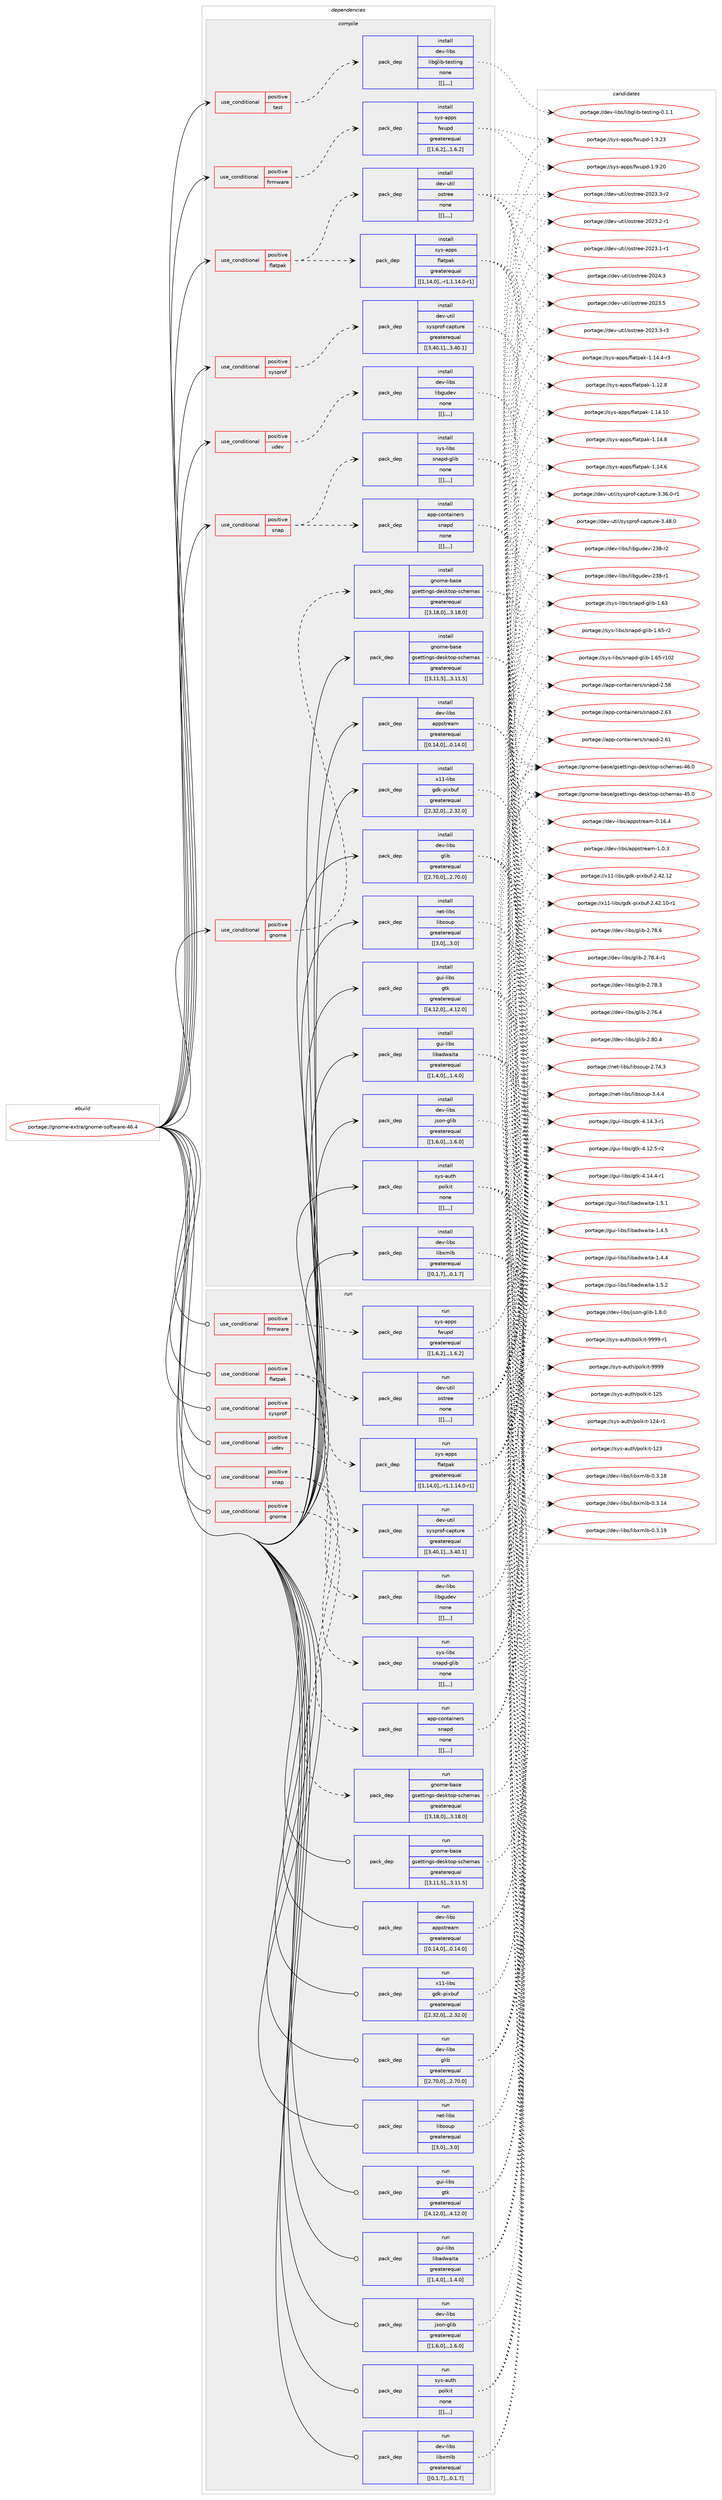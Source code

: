 digraph prolog {

# *************
# Graph options
# *************

newrank=true;
concentrate=true;
compound=true;
graph [rankdir=LR,fontname=Helvetica,fontsize=10,ranksep=1.5];#, ranksep=2.5, nodesep=0.2];
edge  [arrowhead=vee];
node  [fontname=Helvetica,fontsize=10];

# **********
# The ebuild
# **********

subgraph cluster_leftcol {
color=gray;
label=<<i>ebuild</i>>;
id [label="portage://gnome-extra/gnome-software-46.4", color=red, width=4, href="../gnome-extra/gnome-software-46.4.svg"];
}

# ****************
# The dependencies
# ****************

subgraph cluster_midcol {
color=gray;
label=<<i>dependencies</i>>;
subgraph cluster_compile {
fillcolor="#eeeeee";
style=filled;
label=<<i>compile</i>>;
subgraph cond67780 {
dependency244819 [label=<<TABLE BORDER="0" CELLBORDER="1" CELLSPACING="0" CELLPADDING="4"><TR><TD ROWSPAN="3" CELLPADDING="10">use_conditional</TD></TR><TR><TD>positive</TD></TR><TR><TD>firmware</TD></TR></TABLE>>, shape=none, color=red];
subgraph pack175520 {
dependency244820 [label=<<TABLE BORDER="0" CELLBORDER="1" CELLSPACING="0" CELLPADDING="4" WIDTH="220"><TR><TD ROWSPAN="6" CELLPADDING="30">pack_dep</TD></TR><TR><TD WIDTH="110">install</TD></TR><TR><TD>sys-apps</TD></TR><TR><TD>fwupd</TD></TR><TR><TD>greaterequal</TD></TR><TR><TD>[[1,6,2],,,1.6.2]</TD></TR></TABLE>>, shape=none, color=blue];
}
dependency244819:e -> dependency244820:w [weight=20,style="dashed",arrowhead="vee"];
}
id:e -> dependency244819:w [weight=20,style="solid",arrowhead="vee"];
subgraph cond67781 {
dependency244821 [label=<<TABLE BORDER="0" CELLBORDER="1" CELLSPACING="0" CELLPADDING="4"><TR><TD ROWSPAN="3" CELLPADDING="10">use_conditional</TD></TR><TR><TD>positive</TD></TR><TR><TD>flatpak</TD></TR></TABLE>>, shape=none, color=red];
subgraph pack175521 {
dependency244822 [label=<<TABLE BORDER="0" CELLBORDER="1" CELLSPACING="0" CELLPADDING="4" WIDTH="220"><TR><TD ROWSPAN="6" CELLPADDING="30">pack_dep</TD></TR><TR><TD WIDTH="110">install</TD></TR><TR><TD>sys-apps</TD></TR><TR><TD>flatpak</TD></TR><TR><TD>greaterequal</TD></TR><TR><TD>[[1,14,0],,-r1,1.14.0-r1]</TD></TR></TABLE>>, shape=none, color=blue];
}
dependency244821:e -> dependency244822:w [weight=20,style="dashed",arrowhead="vee"];
subgraph pack175522 {
dependency244823 [label=<<TABLE BORDER="0" CELLBORDER="1" CELLSPACING="0" CELLPADDING="4" WIDTH="220"><TR><TD ROWSPAN="6" CELLPADDING="30">pack_dep</TD></TR><TR><TD WIDTH="110">install</TD></TR><TR><TD>dev-util</TD></TR><TR><TD>ostree</TD></TR><TR><TD>none</TD></TR><TR><TD>[[],,,,]</TD></TR></TABLE>>, shape=none, color=blue];
}
dependency244821:e -> dependency244823:w [weight=20,style="dashed",arrowhead="vee"];
}
id:e -> dependency244821:w [weight=20,style="solid",arrowhead="vee"];
subgraph cond67782 {
dependency244824 [label=<<TABLE BORDER="0" CELLBORDER="1" CELLSPACING="0" CELLPADDING="4"><TR><TD ROWSPAN="3" CELLPADDING="10">use_conditional</TD></TR><TR><TD>positive</TD></TR><TR><TD>gnome</TD></TR></TABLE>>, shape=none, color=red];
subgraph pack175523 {
dependency244825 [label=<<TABLE BORDER="0" CELLBORDER="1" CELLSPACING="0" CELLPADDING="4" WIDTH="220"><TR><TD ROWSPAN="6" CELLPADDING="30">pack_dep</TD></TR><TR><TD WIDTH="110">install</TD></TR><TR><TD>gnome-base</TD></TR><TR><TD>gsettings-desktop-schemas</TD></TR><TR><TD>greaterequal</TD></TR><TR><TD>[[3,18,0],,,3.18.0]</TD></TR></TABLE>>, shape=none, color=blue];
}
dependency244824:e -> dependency244825:w [weight=20,style="dashed",arrowhead="vee"];
}
id:e -> dependency244824:w [weight=20,style="solid",arrowhead="vee"];
subgraph cond67783 {
dependency244826 [label=<<TABLE BORDER="0" CELLBORDER="1" CELLSPACING="0" CELLPADDING="4"><TR><TD ROWSPAN="3" CELLPADDING="10">use_conditional</TD></TR><TR><TD>positive</TD></TR><TR><TD>snap</TD></TR></TABLE>>, shape=none, color=red];
subgraph pack175524 {
dependency244827 [label=<<TABLE BORDER="0" CELLBORDER="1" CELLSPACING="0" CELLPADDING="4" WIDTH="220"><TR><TD ROWSPAN="6" CELLPADDING="30">pack_dep</TD></TR><TR><TD WIDTH="110">install</TD></TR><TR><TD>app-containers</TD></TR><TR><TD>snapd</TD></TR><TR><TD>none</TD></TR><TR><TD>[[],,,,]</TD></TR></TABLE>>, shape=none, color=blue];
}
dependency244826:e -> dependency244827:w [weight=20,style="dashed",arrowhead="vee"];
subgraph pack175525 {
dependency244828 [label=<<TABLE BORDER="0" CELLBORDER="1" CELLSPACING="0" CELLPADDING="4" WIDTH="220"><TR><TD ROWSPAN="6" CELLPADDING="30">pack_dep</TD></TR><TR><TD WIDTH="110">install</TD></TR><TR><TD>sys-libs</TD></TR><TR><TD>snapd-glib</TD></TR><TR><TD>none</TD></TR><TR><TD>[[],,,,]</TD></TR></TABLE>>, shape=none, color=blue];
}
dependency244826:e -> dependency244828:w [weight=20,style="dashed",arrowhead="vee"];
}
id:e -> dependency244826:w [weight=20,style="solid",arrowhead="vee"];
subgraph cond67784 {
dependency244829 [label=<<TABLE BORDER="0" CELLBORDER="1" CELLSPACING="0" CELLPADDING="4"><TR><TD ROWSPAN="3" CELLPADDING="10">use_conditional</TD></TR><TR><TD>positive</TD></TR><TR><TD>sysprof</TD></TR></TABLE>>, shape=none, color=red];
subgraph pack175526 {
dependency244830 [label=<<TABLE BORDER="0" CELLBORDER="1" CELLSPACING="0" CELLPADDING="4" WIDTH="220"><TR><TD ROWSPAN="6" CELLPADDING="30">pack_dep</TD></TR><TR><TD WIDTH="110">install</TD></TR><TR><TD>dev-util</TD></TR><TR><TD>sysprof-capture</TD></TR><TR><TD>greaterequal</TD></TR><TR><TD>[[3,40,1],,,3.40.1]</TD></TR></TABLE>>, shape=none, color=blue];
}
dependency244829:e -> dependency244830:w [weight=20,style="dashed",arrowhead="vee"];
}
id:e -> dependency244829:w [weight=20,style="solid",arrowhead="vee"];
subgraph cond67785 {
dependency244831 [label=<<TABLE BORDER="0" CELLBORDER="1" CELLSPACING="0" CELLPADDING="4"><TR><TD ROWSPAN="3" CELLPADDING="10">use_conditional</TD></TR><TR><TD>positive</TD></TR><TR><TD>test</TD></TR></TABLE>>, shape=none, color=red];
subgraph pack175527 {
dependency244832 [label=<<TABLE BORDER="0" CELLBORDER="1" CELLSPACING="0" CELLPADDING="4" WIDTH="220"><TR><TD ROWSPAN="6" CELLPADDING="30">pack_dep</TD></TR><TR><TD WIDTH="110">install</TD></TR><TR><TD>dev-libs</TD></TR><TR><TD>libglib-testing</TD></TR><TR><TD>none</TD></TR><TR><TD>[[],,,,]</TD></TR></TABLE>>, shape=none, color=blue];
}
dependency244831:e -> dependency244832:w [weight=20,style="dashed",arrowhead="vee"];
}
id:e -> dependency244831:w [weight=20,style="solid",arrowhead="vee"];
subgraph cond67786 {
dependency244833 [label=<<TABLE BORDER="0" CELLBORDER="1" CELLSPACING="0" CELLPADDING="4"><TR><TD ROWSPAN="3" CELLPADDING="10">use_conditional</TD></TR><TR><TD>positive</TD></TR><TR><TD>udev</TD></TR></TABLE>>, shape=none, color=red];
subgraph pack175528 {
dependency244834 [label=<<TABLE BORDER="0" CELLBORDER="1" CELLSPACING="0" CELLPADDING="4" WIDTH="220"><TR><TD ROWSPAN="6" CELLPADDING="30">pack_dep</TD></TR><TR><TD WIDTH="110">install</TD></TR><TR><TD>dev-libs</TD></TR><TR><TD>libgudev</TD></TR><TR><TD>none</TD></TR><TR><TD>[[],,,,]</TD></TR></TABLE>>, shape=none, color=blue];
}
dependency244833:e -> dependency244834:w [weight=20,style="dashed",arrowhead="vee"];
}
id:e -> dependency244833:w [weight=20,style="solid",arrowhead="vee"];
subgraph pack175529 {
dependency244835 [label=<<TABLE BORDER="0" CELLBORDER="1" CELLSPACING="0" CELLPADDING="4" WIDTH="220"><TR><TD ROWSPAN="6" CELLPADDING="30">pack_dep</TD></TR><TR><TD WIDTH="110">install</TD></TR><TR><TD>dev-libs</TD></TR><TR><TD>appstream</TD></TR><TR><TD>greaterequal</TD></TR><TR><TD>[[0,14,0],,,0.14.0]</TD></TR></TABLE>>, shape=none, color=blue];
}
id:e -> dependency244835:w [weight=20,style="solid",arrowhead="vee"];
subgraph pack175530 {
dependency244836 [label=<<TABLE BORDER="0" CELLBORDER="1" CELLSPACING="0" CELLPADDING="4" WIDTH="220"><TR><TD ROWSPAN="6" CELLPADDING="30">pack_dep</TD></TR><TR><TD WIDTH="110">install</TD></TR><TR><TD>dev-libs</TD></TR><TR><TD>glib</TD></TR><TR><TD>greaterequal</TD></TR><TR><TD>[[2,70,0],,,2.70.0]</TD></TR></TABLE>>, shape=none, color=blue];
}
id:e -> dependency244836:w [weight=20,style="solid",arrowhead="vee"];
subgraph pack175531 {
dependency244837 [label=<<TABLE BORDER="0" CELLBORDER="1" CELLSPACING="0" CELLPADDING="4" WIDTH="220"><TR><TD ROWSPAN="6" CELLPADDING="30">pack_dep</TD></TR><TR><TD WIDTH="110">install</TD></TR><TR><TD>dev-libs</TD></TR><TR><TD>json-glib</TD></TR><TR><TD>greaterequal</TD></TR><TR><TD>[[1,6,0],,,1.6.0]</TD></TR></TABLE>>, shape=none, color=blue];
}
id:e -> dependency244837:w [weight=20,style="solid",arrowhead="vee"];
subgraph pack175532 {
dependency244838 [label=<<TABLE BORDER="0" CELLBORDER="1" CELLSPACING="0" CELLPADDING="4" WIDTH="220"><TR><TD ROWSPAN="6" CELLPADDING="30">pack_dep</TD></TR><TR><TD WIDTH="110">install</TD></TR><TR><TD>dev-libs</TD></TR><TR><TD>libxmlb</TD></TR><TR><TD>greaterequal</TD></TR><TR><TD>[[0,1,7],,,0.1.7]</TD></TR></TABLE>>, shape=none, color=blue];
}
id:e -> dependency244838:w [weight=20,style="solid",arrowhead="vee"];
subgraph pack175533 {
dependency244839 [label=<<TABLE BORDER="0" CELLBORDER="1" CELLSPACING="0" CELLPADDING="4" WIDTH="220"><TR><TD ROWSPAN="6" CELLPADDING="30">pack_dep</TD></TR><TR><TD WIDTH="110">install</TD></TR><TR><TD>gnome-base</TD></TR><TR><TD>gsettings-desktop-schemas</TD></TR><TR><TD>greaterequal</TD></TR><TR><TD>[[3,11,5],,,3.11.5]</TD></TR></TABLE>>, shape=none, color=blue];
}
id:e -> dependency244839:w [weight=20,style="solid",arrowhead="vee"];
subgraph pack175534 {
dependency244840 [label=<<TABLE BORDER="0" CELLBORDER="1" CELLSPACING="0" CELLPADDING="4" WIDTH="220"><TR><TD ROWSPAN="6" CELLPADDING="30">pack_dep</TD></TR><TR><TD WIDTH="110">install</TD></TR><TR><TD>gui-libs</TD></TR><TR><TD>gtk</TD></TR><TR><TD>greaterequal</TD></TR><TR><TD>[[4,12,0],,,4.12.0]</TD></TR></TABLE>>, shape=none, color=blue];
}
id:e -> dependency244840:w [weight=20,style="solid",arrowhead="vee"];
subgraph pack175535 {
dependency244841 [label=<<TABLE BORDER="0" CELLBORDER="1" CELLSPACING="0" CELLPADDING="4" WIDTH="220"><TR><TD ROWSPAN="6" CELLPADDING="30">pack_dep</TD></TR><TR><TD WIDTH="110">install</TD></TR><TR><TD>gui-libs</TD></TR><TR><TD>libadwaita</TD></TR><TR><TD>greaterequal</TD></TR><TR><TD>[[1,4,0],,,1.4.0]</TD></TR></TABLE>>, shape=none, color=blue];
}
id:e -> dependency244841:w [weight=20,style="solid",arrowhead="vee"];
subgraph pack175536 {
dependency244842 [label=<<TABLE BORDER="0" CELLBORDER="1" CELLSPACING="0" CELLPADDING="4" WIDTH="220"><TR><TD ROWSPAN="6" CELLPADDING="30">pack_dep</TD></TR><TR><TD WIDTH="110">install</TD></TR><TR><TD>net-libs</TD></TR><TR><TD>libsoup</TD></TR><TR><TD>greaterequal</TD></TR><TR><TD>[[3,0],,,3.0]</TD></TR></TABLE>>, shape=none, color=blue];
}
id:e -> dependency244842:w [weight=20,style="solid",arrowhead="vee"];
subgraph pack175537 {
dependency244843 [label=<<TABLE BORDER="0" CELLBORDER="1" CELLSPACING="0" CELLPADDING="4" WIDTH="220"><TR><TD ROWSPAN="6" CELLPADDING="30">pack_dep</TD></TR><TR><TD WIDTH="110">install</TD></TR><TR><TD>sys-auth</TD></TR><TR><TD>polkit</TD></TR><TR><TD>none</TD></TR><TR><TD>[[],,,,]</TD></TR></TABLE>>, shape=none, color=blue];
}
id:e -> dependency244843:w [weight=20,style="solid",arrowhead="vee"];
subgraph pack175538 {
dependency244844 [label=<<TABLE BORDER="0" CELLBORDER="1" CELLSPACING="0" CELLPADDING="4" WIDTH="220"><TR><TD ROWSPAN="6" CELLPADDING="30">pack_dep</TD></TR><TR><TD WIDTH="110">install</TD></TR><TR><TD>x11-libs</TD></TR><TR><TD>gdk-pixbuf</TD></TR><TR><TD>greaterequal</TD></TR><TR><TD>[[2,32,0],,,2.32.0]</TD></TR></TABLE>>, shape=none, color=blue];
}
id:e -> dependency244844:w [weight=20,style="solid",arrowhead="vee"];
}
subgraph cluster_compileandrun {
fillcolor="#eeeeee";
style=filled;
label=<<i>compile and run</i>>;
}
subgraph cluster_run {
fillcolor="#eeeeee";
style=filled;
label=<<i>run</i>>;
subgraph cond67787 {
dependency244845 [label=<<TABLE BORDER="0" CELLBORDER="1" CELLSPACING="0" CELLPADDING="4"><TR><TD ROWSPAN="3" CELLPADDING="10">use_conditional</TD></TR><TR><TD>positive</TD></TR><TR><TD>firmware</TD></TR></TABLE>>, shape=none, color=red];
subgraph pack175539 {
dependency244846 [label=<<TABLE BORDER="0" CELLBORDER="1" CELLSPACING="0" CELLPADDING="4" WIDTH="220"><TR><TD ROWSPAN="6" CELLPADDING="30">pack_dep</TD></TR><TR><TD WIDTH="110">run</TD></TR><TR><TD>sys-apps</TD></TR><TR><TD>fwupd</TD></TR><TR><TD>greaterequal</TD></TR><TR><TD>[[1,6,2],,,1.6.2]</TD></TR></TABLE>>, shape=none, color=blue];
}
dependency244845:e -> dependency244846:w [weight=20,style="dashed",arrowhead="vee"];
}
id:e -> dependency244845:w [weight=20,style="solid",arrowhead="odot"];
subgraph cond67788 {
dependency244847 [label=<<TABLE BORDER="0" CELLBORDER="1" CELLSPACING="0" CELLPADDING="4"><TR><TD ROWSPAN="3" CELLPADDING="10">use_conditional</TD></TR><TR><TD>positive</TD></TR><TR><TD>flatpak</TD></TR></TABLE>>, shape=none, color=red];
subgraph pack175540 {
dependency244848 [label=<<TABLE BORDER="0" CELLBORDER="1" CELLSPACING="0" CELLPADDING="4" WIDTH="220"><TR><TD ROWSPAN="6" CELLPADDING="30">pack_dep</TD></TR><TR><TD WIDTH="110">run</TD></TR><TR><TD>sys-apps</TD></TR><TR><TD>flatpak</TD></TR><TR><TD>greaterequal</TD></TR><TR><TD>[[1,14,0],,-r1,1.14.0-r1]</TD></TR></TABLE>>, shape=none, color=blue];
}
dependency244847:e -> dependency244848:w [weight=20,style="dashed",arrowhead="vee"];
subgraph pack175541 {
dependency244849 [label=<<TABLE BORDER="0" CELLBORDER="1" CELLSPACING="0" CELLPADDING="4" WIDTH="220"><TR><TD ROWSPAN="6" CELLPADDING="30">pack_dep</TD></TR><TR><TD WIDTH="110">run</TD></TR><TR><TD>dev-util</TD></TR><TR><TD>ostree</TD></TR><TR><TD>none</TD></TR><TR><TD>[[],,,,]</TD></TR></TABLE>>, shape=none, color=blue];
}
dependency244847:e -> dependency244849:w [weight=20,style="dashed",arrowhead="vee"];
}
id:e -> dependency244847:w [weight=20,style="solid",arrowhead="odot"];
subgraph cond67789 {
dependency244850 [label=<<TABLE BORDER="0" CELLBORDER="1" CELLSPACING="0" CELLPADDING="4"><TR><TD ROWSPAN="3" CELLPADDING="10">use_conditional</TD></TR><TR><TD>positive</TD></TR><TR><TD>gnome</TD></TR></TABLE>>, shape=none, color=red];
subgraph pack175542 {
dependency244851 [label=<<TABLE BORDER="0" CELLBORDER="1" CELLSPACING="0" CELLPADDING="4" WIDTH="220"><TR><TD ROWSPAN="6" CELLPADDING="30">pack_dep</TD></TR><TR><TD WIDTH="110">run</TD></TR><TR><TD>gnome-base</TD></TR><TR><TD>gsettings-desktop-schemas</TD></TR><TR><TD>greaterequal</TD></TR><TR><TD>[[3,18,0],,,3.18.0]</TD></TR></TABLE>>, shape=none, color=blue];
}
dependency244850:e -> dependency244851:w [weight=20,style="dashed",arrowhead="vee"];
}
id:e -> dependency244850:w [weight=20,style="solid",arrowhead="odot"];
subgraph cond67790 {
dependency244852 [label=<<TABLE BORDER="0" CELLBORDER="1" CELLSPACING="0" CELLPADDING="4"><TR><TD ROWSPAN="3" CELLPADDING="10">use_conditional</TD></TR><TR><TD>positive</TD></TR><TR><TD>snap</TD></TR></TABLE>>, shape=none, color=red];
subgraph pack175543 {
dependency244853 [label=<<TABLE BORDER="0" CELLBORDER="1" CELLSPACING="0" CELLPADDING="4" WIDTH="220"><TR><TD ROWSPAN="6" CELLPADDING="30">pack_dep</TD></TR><TR><TD WIDTH="110">run</TD></TR><TR><TD>app-containers</TD></TR><TR><TD>snapd</TD></TR><TR><TD>none</TD></TR><TR><TD>[[],,,,]</TD></TR></TABLE>>, shape=none, color=blue];
}
dependency244852:e -> dependency244853:w [weight=20,style="dashed",arrowhead="vee"];
subgraph pack175544 {
dependency244854 [label=<<TABLE BORDER="0" CELLBORDER="1" CELLSPACING="0" CELLPADDING="4" WIDTH="220"><TR><TD ROWSPAN="6" CELLPADDING="30">pack_dep</TD></TR><TR><TD WIDTH="110">run</TD></TR><TR><TD>sys-libs</TD></TR><TR><TD>snapd-glib</TD></TR><TR><TD>none</TD></TR><TR><TD>[[],,,,]</TD></TR></TABLE>>, shape=none, color=blue];
}
dependency244852:e -> dependency244854:w [weight=20,style="dashed",arrowhead="vee"];
}
id:e -> dependency244852:w [weight=20,style="solid",arrowhead="odot"];
subgraph cond67791 {
dependency244855 [label=<<TABLE BORDER="0" CELLBORDER="1" CELLSPACING="0" CELLPADDING="4"><TR><TD ROWSPAN="3" CELLPADDING="10">use_conditional</TD></TR><TR><TD>positive</TD></TR><TR><TD>sysprof</TD></TR></TABLE>>, shape=none, color=red];
subgraph pack175545 {
dependency244856 [label=<<TABLE BORDER="0" CELLBORDER="1" CELLSPACING="0" CELLPADDING="4" WIDTH="220"><TR><TD ROWSPAN="6" CELLPADDING="30">pack_dep</TD></TR><TR><TD WIDTH="110">run</TD></TR><TR><TD>dev-util</TD></TR><TR><TD>sysprof-capture</TD></TR><TR><TD>greaterequal</TD></TR><TR><TD>[[3,40,1],,,3.40.1]</TD></TR></TABLE>>, shape=none, color=blue];
}
dependency244855:e -> dependency244856:w [weight=20,style="dashed",arrowhead="vee"];
}
id:e -> dependency244855:w [weight=20,style="solid",arrowhead="odot"];
subgraph cond67792 {
dependency244857 [label=<<TABLE BORDER="0" CELLBORDER="1" CELLSPACING="0" CELLPADDING="4"><TR><TD ROWSPAN="3" CELLPADDING="10">use_conditional</TD></TR><TR><TD>positive</TD></TR><TR><TD>udev</TD></TR></TABLE>>, shape=none, color=red];
subgraph pack175546 {
dependency244858 [label=<<TABLE BORDER="0" CELLBORDER="1" CELLSPACING="0" CELLPADDING="4" WIDTH="220"><TR><TD ROWSPAN="6" CELLPADDING="30">pack_dep</TD></TR><TR><TD WIDTH="110">run</TD></TR><TR><TD>dev-libs</TD></TR><TR><TD>libgudev</TD></TR><TR><TD>none</TD></TR><TR><TD>[[],,,,]</TD></TR></TABLE>>, shape=none, color=blue];
}
dependency244857:e -> dependency244858:w [weight=20,style="dashed",arrowhead="vee"];
}
id:e -> dependency244857:w [weight=20,style="solid",arrowhead="odot"];
subgraph pack175547 {
dependency244859 [label=<<TABLE BORDER="0" CELLBORDER="1" CELLSPACING="0" CELLPADDING="4" WIDTH="220"><TR><TD ROWSPAN="6" CELLPADDING="30">pack_dep</TD></TR><TR><TD WIDTH="110">run</TD></TR><TR><TD>dev-libs</TD></TR><TR><TD>appstream</TD></TR><TR><TD>greaterequal</TD></TR><TR><TD>[[0,14,0],,,0.14.0]</TD></TR></TABLE>>, shape=none, color=blue];
}
id:e -> dependency244859:w [weight=20,style="solid",arrowhead="odot"];
subgraph pack175548 {
dependency244860 [label=<<TABLE BORDER="0" CELLBORDER="1" CELLSPACING="0" CELLPADDING="4" WIDTH="220"><TR><TD ROWSPAN="6" CELLPADDING="30">pack_dep</TD></TR><TR><TD WIDTH="110">run</TD></TR><TR><TD>dev-libs</TD></TR><TR><TD>glib</TD></TR><TR><TD>greaterequal</TD></TR><TR><TD>[[2,70,0],,,2.70.0]</TD></TR></TABLE>>, shape=none, color=blue];
}
id:e -> dependency244860:w [weight=20,style="solid",arrowhead="odot"];
subgraph pack175549 {
dependency244861 [label=<<TABLE BORDER="0" CELLBORDER="1" CELLSPACING="0" CELLPADDING="4" WIDTH="220"><TR><TD ROWSPAN="6" CELLPADDING="30">pack_dep</TD></TR><TR><TD WIDTH="110">run</TD></TR><TR><TD>dev-libs</TD></TR><TR><TD>json-glib</TD></TR><TR><TD>greaterequal</TD></TR><TR><TD>[[1,6,0],,,1.6.0]</TD></TR></TABLE>>, shape=none, color=blue];
}
id:e -> dependency244861:w [weight=20,style="solid",arrowhead="odot"];
subgraph pack175550 {
dependency244862 [label=<<TABLE BORDER="0" CELLBORDER="1" CELLSPACING="0" CELLPADDING="4" WIDTH="220"><TR><TD ROWSPAN="6" CELLPADDING="30">pack_dep</TD></TR><TR><TD WIDTH="110">run</TD></TR><TR><TD>dev-libs</TD></TR><TR><TD>libxmlb</TD></TR><TR><TD>greaterequal</TD></TR><TR><TD>[[0,1,7],,,0.1.7]</TD></TR></TABLE>>, shape=none, color=blue];
}
id:e -> dependency244862:w [weight=20,style="solid",arrowhead="odot"];
subgraph pack175551 {
dependency244863 [label=<<TABLE BORDER="0" CELLBORDER="1" CELLSPACING="0" CELLPADDING="4" WIDTH="220"><TR><TD ROWSPAN="6" CELLPADDING="30">pack_dep</TD></TR><TR><TD WIDTH="110">run</TD></TR><TR><TD>gnome-base</TD></TR><TR><TD>gsettings-desktop-schemas</TD></TR><TR><TD>greaterequal</TD></TR><TR><TD>[[3,11,5],,,3.11.5]</TD></TR></TABLE>>, shape=none, color=blue];
}
id:e -> dependency244863:w [weight=20,style="solid",arrowhead="odot"];
subgraph pack175552 {
dependency244864 [label=<<TABLE BORDER="0" CELLBORDER="1" CELLSPACING="0" CELLPADDING="4" WIDTH="220"><TR><TD ROWSPAN="6" CELLPADDING="30">pack_dep</TD></TR><TR><TD WIDTH="110">run</TD></TR><TR><TD>gui-libs</TD></TR><TR><TD>gtk</TD></TR><TR><TD>greaterequal</TD></TR><TR><TD>[[4,12,0],,,4.12.0]</TD></TR></TABLE>>, shape=none, color=blue];
}
id:e -> dependency244864:w [weight=20,style="solid",arrowhead="odot"];
subgraph pack175553 {
dependency244865 [label=<<TABLE BORDER="0" CELLBORDER="1" CELLSPACING="0" CELLPADDING="4" WIDTH="220"><TR><TD ROWSPAN="6" CELLPADDING="30">pack_dep</TD></TR><TR><TD WIDTH="110">run</TD></TR><TR><TD>gui-libs</TD></TR><TR><TD>libadwaita</TD></TR><TR><TD>greaterequal</TD></TR><TR><TD>[[1,4,0],,,1.4.0]</TD></TR></TABLE>>, shape=none, color=blue];
}
id:e -> dependency244865:w [weight=20,style="solid",arrowhead="odot"];
subgraph pack175554 {
dependency244866 [label=<<TABLE BORDER="0" CELLBORDER="1" CELLSPACING="0" CELLPADDING="4" WIDTH="220"><TR><TD ROWSPAN="6" CELLPADDING="30">pack_dep</TD></TR><TR><TD WIDTH="110">run</TD></TR><TR><TD>net-libs</TD></TR><TR><TD>libsoup</TD></TR><TR><TD>greaterequal</TD></TR><TR><TD>[[3,0],,,3.0]</TD></TR></TABLE>>, shape=none, color=blue];
}
id:e -> dependency244866:w [weight=20,style="solid",arrowhead="odot"];
subgraph pack175555 {
dependency244867 [label=<<TABLE BORDER="0" CELLBORDER="1" CELLSPACING="0" CELLPADDING="4" WIDTH="220"><TR><TD ROWSPAN="6" CELLPADDING="30">pack_dep</TD></TR><TR><TD WIDTH="110">run</TD></TR><TR><TD>sys-auth</TD></TR><TR><TD>polkit</TD></TR><TR><TD>none</TD></TR><TR><TD>[[],,,,]</TD></TR></TABLE>>, shape=none, color=blue];
}
id:e -> dependency244867:w [weight=20,style="solid",arrowhead="odot"];
subgraph pack175556 {
dependency244868 [label=<<TABLE BORDER="0" CELLBORDER="1" CELLSPACING="0" CELLPADDING="4" WIDTH="220"><TR><TD ROWSPAN="6" CELLPADDING="30">pack_dep</TD></TR><TR><TD WIDTH="110">run</TD></TR><TR><TD>x11-libs</TD></TR><TR><TD>gdk-pixbuf</TD></TR><TR><TD>greaterequal</TD></TR><TR><TD>[[2,32,0],,,2.32.0]</TD></TR></TABLE>>, shape=none, color=blue];
}
id:e -> dependency244868:w [weight=20,style="solid",arrowhead="odot"];
}
}

# **************
# The candidates
# **************

subgraph cluster_choices {
rank=same;
color=gray;
label=<<i>candidates</i>>;

subgraph choice175520 {
color=black;
nodesep=1;
choice11512111545971121121154710211911711210045494657465051 [label="portage://sys-apps/fwupd-1.9.23", color=red, width=4,href="../sys-apps/fwupd-1.9.23.svg"];
choice11512111545971121121154710211911711210045494657465048 [label="portage://sys-apps/fwupd-1.9.20", color=red, width=4,href="../sys-apps/fwupd-1.9.20.svg"];
dependency244820:e -> choice11512111545971121121154710211911711210045494657465051:w [style=dotted,weight="100"];
dependency244820:e -> choice11512111545971121121154710211911711210045494657465048:w [style=dotted,weight="100"];
}
subgraph choice175521 {
color=black;
nodesep=1;
choice11512111545971121121154710210897116112971074549464952464948 [label="portage://sys-apps/flatpak-1.14.10", color=red, width=4,href="../sys-apps/flatpak-1.14.10.svg"];
choice115121115459711211211547102108971161129710745494649524656 [label="portage://sys-apps/flatpak-1.14.8", color=red, width=4,href="../sys-apps/flatpak-1.14.8.svg"];
choice115121115459711211211547102108971161129710745494649524654 [label="portage://sys-apps/flatpak-1.14.6", color=red, width=4,href="../sys-apps/flatpak-1.14.6.svg"];
choice1151211154597112112115471021089711611297107454946495246524511451 [label="portage://sys-apps/flatpak-1.14.4-r3", color=red, width=4,href="../sys-apps/flatpak-1.14.4-r3.svg"];
choice115121115459711211211547102108971161129710745494649504656 [label="portage://sys-apps/flatpak-1.12.8", color=red, width=4,href="../sys-apps/flatpak-1.12.8.svg"];
dependency244822:e -> choice11512111545971121121154710210897116112971074549464952464948:w [style=dotted,weight="100"];
dependency244822:e -> choice115121115459711211211547102108971161129710745494649524656:w [style=dotted,weight="100"];
dependency244822:e -> choice115121115459711211211547102108971161129710745494649524654:w [style=dotted,weight="100"];
dependency244822:e -> choice1151211154597112112115471021089711611297107454946495246524511451:w [style=dotted,weight="100"];
dependency244822:e -> choice115121115459711211211547102108971161129710745494649504656:w [style=dotted,weight="100"];
}
subgraph choice175522 {
color=black;
nodesep=1;
choice100101118451171161051084711111511611410110145504850524651 [label="portage://dev-util/ostree-2024.3", color=red, width=4,href="../dev-util/ostree-2024.3.svg"];
choice100101118451171161051084711111511611410110145504850514653 [label="portage://dev-util/ostree-2023.5", color=red, width=4,href="../dev-util/ostree-2023.5.svg"];
choice1001011184511711610510847111115116114101101455048505146514511451 [label="portage://dev-util/ostree-2023.3-r3", color=red, width=4,href="../dev-util/ostree-2023.3-r3.svg"];
choice1001011184511711610510847111115116114101101455048505146514511450 [label="portage://dev-util/ostree-2023.3-r2", color=red, width=4,href="../dev-util/ostree-2023.3-r2.svg"];
choice1001011184511711610510847111115116114101101455048505146504511449 [label="portage://dev-util/ostree-2023.2-r1", color=red, width=4,href="../dev-util/ostree-2023.2-r1.svg"];
choice1001011184511711610510847111115116114101101455048505146494511449 [label="portage://dev-util/ostree-2023.1-r1", color=red, width=4,href="../dev-util/ostree-2023.1-r1.svg"];
dependency244823:e -> choice100101118451171161051084711111511611410110145504850524651:w [style=dotted,weight="100"];
dependency244823:e -> choice100101118451171161051084711111511611410110145504850514653:w [style=dotted,weight="100"];
dependency244823:e -> choice1001011184511711610510847111115116114101101455048505146514511451:w [style=dotted,weight="100"];
dependency244823:e -> choice1001011184511711610510847111115116114101101455048505146514511450:w [style=dotted,weight="100"];
dependency244823:e -> choice1001011184511711610510847111115116114101101455048505146504511449:w [style=dotted,weight="100"];
dependency244823:e -> choice1001011184511711610510847111115116114101101455048505146494511449:w [style=dotted,weight="100"];
}
subgraph choice175523 {
color=black;
nodesep=1;
choice10311011110910145989711510147103115101116116105110103115451001011151071161111124511599104101109971154552544648 [label="portage://gnome-base/gsettings-desktop-schemas-46.0", color=red, width=4,href="../gnome-base/gsettings-desktop-schemas-46.0.svg"];
choice10311011110910145989711510147103115101116116105110103115451001011151071161111124511599104101109971154552534648 [label="portage://gnome-base/gsettings-desktop-schemas-45.0", color=red, width=4,href="../gnome-base/gsettings-desktop-schemas-45.0.svg"];
dependency244825:e -> choice10311011110910145989711510147103115101116116105110103115451001011151071161111124511599104101109971154552544648:w [style=dotted,weight="100"];
dependency244825:e -> choice10311011110910145989711510147103115101116116105110103115451001011151071161111124511599104101109971154552534648:w [style=dotted,weight="100"];
}
subgraph choice175524 {
color=black;
nodesep=1;
choice9711211245991111101169710511010111411547115110971121004550465451 [label="portage://app-containers/snapd-2.63", color=red, width=4,href="../app-containers/snapd-2.63.svg"];
choice9711211245991111101169710511010111411547115110971121004550465449 [label="portage://app-containers/snapd-2.61", color=red, width=4,href="../app-containers/snapd-2.61.svg"];
choice9711211245991111101169710511010111411547115110971121004550465356 [label="portage://app-containers/snapd-2.58", color=red, width=4,href="../app-containers/snapd-2.58.svg"];
dependency244827:e -> choice9711211245991111101169710511010111411547115110971121004550465451:w [style=dotted,weight="100"];
dependency244827:e -> choice9711211245991111101169710511010111411547115110971121004550465449:w [style=dotted,weight="100"];
dependency244827:e -> choice9711211245991111101169710511010111411547115110971121004550465356:w [style=dotted,weight="100"];
}
subgraph choice175525 {
color=black;
nodesep=1;
choice11512111545108105981154711511097112100451031081059845494654534511450 [label="portage://sys-libs/snapd-glib-1.65-r2", color=red, width=4,href="../sys-libs/snapd-glib-1.65-r2.svg"];
choice115121115451081059811547115110971121004510310810598454946545345114494850 [label="portage://sys-libs/snapd-glib-1.65-r102", color=red, width=4,href="../sys-libs/snapd-glib-1.65-r102.svg"];
choice1151211154510810598115471151109711210045103108105984549465451 [label="portage://sys-libs/snapd-glib-1.63", color=red, width=4,href="../sys-libs/snapd-glib-1.63.svg"];
dependency244828:e -> choice11512111545108105981154711511097112100451031081059845494654534511450:w [style=dotted,weight="100"];
dependency244828:e -> choice115121115451081059811547115110971121004510310810598454946545345114494850:w [style=dotted,weight="100"];
dependency244828:e -> choice1151211154510810598115471151109711210045103108105984549465451:w [style=dotted,weight="100"];
}
subgraph choice175526 {
color=black;
nodesep=1;
choice100101118451171161051084711512111511211411110245999711211611711410145514652564648 [label="portage://dev-util/sysprof-capture-3.48.0", color=red, width=4,href="../dev-util/sysprof-capture-3.48.0.svg"];
choice1001011184511711610510847115121115112114111102459997112116117114101455146515446484511449 [label="portage://dev-util/sysprof-capture-3.36.0-r1", color=red, width=4,href="../dev-util/sysprof-capture-3.36.0-r1.svg"];
dependency244830:e -> choice100101118451171161051084711512111511211411110245999711211611711410145514652564648:w [style=dotted,weight="100"];
dependency244830:e -> choice1001011184511711610510847115121115112114111102459997112116117114101455146515446484511449:w [style=dotted,weight="100"];
}
subgraph choice175527 {
color=black;
nodesep=1;
choice100101118451081059811547108105981031081059845116101115116105110103454846494649 [label="portage://dev-libs/libglib-testing-0.1.1", color=red, width=4,href="../dev-libs/libglib-testing-0.1.1.svg"];
dependency244832:e -> choice100101118451081059811547108105981031081059845116101115116105110103454846494649:w [style=dotted,weight="100"];
}
subgraph choice175528 {
color=black;
nodesep=1;
choice10010111845108105981154710810598103117100101118455051564511450 [label="portage://dev-libs/libgudev-238-r2", color=red, width=4,href="../dev-libs/libgudev-238-r2.svg"];
choice10010111845108105981154710810598103117100101118455051564511449 [label="portage://dev-libs/libgudev-238-r1", color=red, width=4,href="../dev-libs/libgudev-238-r1.svg"];
dependency244834:e -> choice10010111845108105981154710810598103117100101118455051564511450:w [style=dotted,weight="100"];
dependency244834:e -> choice10010111845108105981154710810598103117100101118455051564511449:w [style=dotted,weight="100"];
}
subgraph choice175529 {
color=black;
nodesep=1;
choice1001011184510810598115479711211211511611410197109454946484651 [label="portage://dev-libs/appstream-1.0.3", color=red, width=4,href="../dev-libs/appstream-1.0.3.svg"];
choice100101118451081059811547971121121151161141019710945484649544652 [label="portage://dev-libs/appstream-0.16.4", color=red, width=4,href="../dev-libs/appstream-0.16.4.svg"];
dependency244835:e -> choice1001011184510810598115479711211211511611410197109454946484651:w [style=dotted,weight="100"];
dependency244835:e -> choice100101118451081059811547971121121151161141019710945484649544652:w [style=dotted,weight="100"];
}
subgraph choice175530 {
color=black;
nodesep=1;
choice1001011184510810598115471031081059845504656484652 [label="portage://dev-libs/glib-2.80.4", color=red, width=4,href="../dev-libs/glib-2.80.4.svg"];
choice1001011184510810598115471031081059845504655564654 [label="portage://dev-libs/glib-2.78.6", color=red, width=4,href="../dev-libs/glib-2.78.6.svg"];
choice10010111845108105981154710310810598455046555646524511449 [label="portage://dev-libs/glib-2.78.4-r1", color=red, width=4,href="../dev-libs/glib-2.78.4-r1.svg"];
choice1001011184510810598115471031081059845504655564651 [label="portage://dev-libs/glib-2.78.3", color=red, width=4,href="../dev-libs/glib-2.78.3.svg"];
choice1001011184510810598115471031081059845504655544652 [label="portage://dev-libs/glib-2.76.4", color=red, width=4,href="../dev-libs/glib-2.76.4.svg"];
dependency244836:e -> choice1001011184510810598115471031081059845504656484652:w [style=dotted,weight="100"];
dependency244836:e -> choice1001011184510810598115471031081059845504655564654:w [style=dotted,weight="100"];
dependency244836:e -> choice10010111845108105981154710310810598455046555646524511449:w [style=dotted,weight="100"];
dependency244836:e -> choice1001011184510810598115471031081059845504655564651:w [style=dotted,weight="100"];
dependency244836:e -> choice1001011184510810598115471031081059845504655544652:w [style=dotted,weight="100"];
}
subgraph choice175531 {
color=black;
nodesep=1;
choice1001011184510810598115471061151111104510310810598454946564648 [label="portage://dev-libs/json-glib-1.8.0", color=red, width=4,href="../dev-libs/json-glib-1.8.0.svg"];
dependency244837:e -> choice1001011184510810598115471061151111104510310810598454946564648:w [style=dotted,weight="100"];
}
subgraph choice175532 {
color=black;
nodesep=1;
choice100101118451081059811547108105981201091089845484651464957 [label="portage://dev-libs/libxmlb-0.3.19", color=red, width=4,href="../dev-libs/libxmlb-0.3.19.svg"];
choice100101118451081059811547108105981201091089845484651464956 [label="portage://dev-libs/libxmlb-0.3.18", color=red, width=4,href="../dev-libs/libxmlb-0.3.18.svg"];
choice100101118451081059811547108105981201091089845484651464952 [label="portage://dev-libs/libxmlb-0.3.14", color=red, width=4,href="../dev-libs/libxmlb-0.3.14.svg"];
dependency244838:e -> choice100101118451081059811547108105981201091089845484651464957:w [style=dotted,weight="100"];
dependency244838:e -> choice100101118451081059811547108105981201091089845484651464956:w [style=dotted,weight="100"];
dependency244838:e -> choice100101118451081059811547108105981201091089845484651464952:w [style=dotted,weight="100"];
}
subgraph choice175533 {
color=black;
nodesep=1;
choice10311011110910145989711510147103115101116116105110103115451001011151071161111124511599104101109971154552544648 [label="portage://gnome-base/gsettings-desktop-schemas-46.0", color=red, width=4,href="../gnome-base/gsettings-desktop-schemas-46.0.svg"];
choice10311011110910145989711510147103115101116116105110103115451001011151071161111124511599104101109971154552534648 [label="portage://gnome-base/gsettings-desktop-schemas-45.0", color=red, width=4,href="../gnome-base/gsettings-desktop-schemas-45.0.svg"];
dependency244839:e -> choice10311011110910145989711510147103115101116116105110103115451001011151071161111124511599104101109971154552544648:w [style=dotted,weight="100"];
dependency244839:e -> choice10311011110910145989711510147103115101116116105110103115451001011151071161111124511599104101109971154552534648:w [style=dotted,weight="100"];
}
subgraph choice175534 {
color=black;
nodesep=1;
choice103117105451081059811547103116107455246495246524511449 [label="portage://gui-libs/gtk-4.14.4-r1", color=red, width=4,href="../gui-libs/gtk-4.14.4-r1.svg"];
choice103117105451081059811547103116107455246495246514511449 [label="portage://gui-libs/gtk-4.14.3-r1", color=red, width=4,href="../gui-libs/gtk-4.14.3-r1.svg"];
choice103117105451081059811547103116107455246495046534511450 [label="portage://gui-libs/gtk-4.12.5-r2", color=red, width=4,href="../gui-libs/gtk-4.12.5-r2.svg"];
dependency244840:e -> choice103117105451081059811547103116107455246495246524511449:w [style=dotted,weight="100"];
dependency244840:e -> choice103117105451081059811547103116107455246495246514511449:w [style=dotted,weight="100"];
dependency244840:e -> choice103117105451081059811547103116107455246495046534511450:w [style=dotted,weight="100"];
}
subgraph choice175535 {
color=black;
nodesep=1;
choice10311710545108105981154710810598971001199710511697454946534650 [label="portage://gui-libs/libadwaita-1.5.2", color=red, width=4,href="../gui-libs/libadwaita-1.5.2.svg"];
choice10311710545108105981154710810598971001199710511697454946534649 [label="portage://gui-libs/libadwaita-1.5.1", color=red, width=4,href="../gui-libs/libadwaita-1.5.1.svg"];
choice10311710545108105981154710810598971001199710511697454946524653 [label="portage://gui-libs/libadwaita-1.4.5", color=red, width=4,href="../gui-libs/libadwaita-1.4.5.svg"];
choice10311710545108105981154710810598971001199710511697454946524652 [label="portage://gui-libs/libadwaita-1.4.4", color=red, width=4,href="../gui-libs/libadwaita-1.4.4.svg"];
dependency244841:e -> choice10311710545108105981154710810598971001199710511697454946534650:w [style=dotted,weight="100"];
dependency244841:e -> choice10311710545108105981154710810598971001199710511697454946534649:w [style=dotted,weight="100"];
dependency244841:e -> choice10311710545108105981154710810598971001199710511697454946524653:w [style=dotted,weight="100"];
dependency244841:e -> choice10311710545108105981154710810598971001199710511697454946524652:w [style=dotted,weight="100"];
}
subgraph choice175536 {
color=black;
nodesep=1;
choice11010111645108105981154710810598115111117112455146524652 [label="portage://net-libs/libsoup-3.4.4", color=red, width=4,href="../net-libs/libsoup-3.4.4.svg"];
choice1101011164510810598115471081059811511111711245504655524651 [label="portage://net-libs/libsoup-2.74.3", color=red, width=4,href="../net-libs/libsoup-2.74.3.svg"];
dependency244842:e -> choice11010111645108105981154710810598115111117112455146524652:w [style=dotted,weight="100"];
dependency244842:e -> choice1101011164510810598115471081059811511111711245504655524651:w [style=dotted,weight="100"];
}
subgraph choice175537 {
color=black;
nodesep=1;
choice11512111545971171161044711211110810710511645575757574511449 [label="portage://sys-auth/polkit-9999-r1", color=red, width=4,href="../sys-auth/polkit-9999-r1.svg"];
choice1151211154597117116104471121111081071051164557575757 [label="portage://sys-auth/polkit-9999", color=red, width=4,href="../sys-auth/polkit-9999.svg"];
choice11512111545971171161044711211110810710511645495053 [label="portage://sys-auth/polkit-125", color=red, width=4,href="../sys-auth/polkit-125.svg"];
choice115121115459711711610447112111108107105116454950524511449 [label="portage://sys-auth/polkit-124-r1", color=red, width=4,href="../sys-auth/polkit-124-r1.svg"];
choice11512111545971171161044711211110810710511645495051 [label="portage://sys-auth/polkit-123", color=red, width=4,href="../sys-auth/polkit-123.svg"];
dependency244843:e -> choice11512111545971171161044711211110810710511645575757574511449:w [style=dotted,weight="100"];
dependency244843:e -> choice1151211154597117116104471121111081071051164557575757:w [style=dotted,weight="100"];
dependency244843:e -> choice11512111545971171161044711211110810710511645495053:w [style=dotted,weight="100"];
dependency244843:e -> choice115121115459711711610447112111108107105116454950524511449:w [style=dotted,weight="100"];
dependency244843:e -> choice11512111545971171161044711211110810710511645495051:w [style=dotted,weight="100"];
}
subgraph choice175538 {
color=black;
nodesep=1;
choice120494945108105981154710310010745112105120981171024550465250464950 [label="portage://x11-libs/gdk-pixbuf-2.42.12", color=red, width=4,href="../x11-libs/gdk-pixbuf-2.42.12.svg"];
choice1204949451081059811547103100107451121051209811710245504652504649484511449 [label="portage://x11-libs/gdk-pixbuf-2.42.10-r1", color=red, width=4,href="../x11-libs/gdk-pixbuf-2.42.10-r1.svg"];
dependency244844:e -> choice120494945108105981154710310010745112105120981171024550465250464950:w [style=dotted,weight="100"];
dependency244844:e -> choice1204949451081059811547103100107451121051209811710245504652504649484511449:w [style=dotted,weight="100"];
}
subgraph choice175539 {
color=black;
nodesep=1;
choice11512111545971121121154710211911711210045494657465051 [label="portage://sys-apps/fwupd-1.9.23", color=red, width=4,href="../sys-apps/fwupd-1.9.23.svg"];
choice11512111545971121121154710211911711210045494657465048 [label="portage://sys-apps/fwupd-1.9.20", color=red, width=4,href="../sys-apps/fwupd-1.9.20.svg"];
dependency244846:e -> choice11512111545971121121154710211911711210045494657465051:w [style=dotted,weight="100"];
dependency244846:e -> choice11512111545971121121154710211911711210045494657465048:w [style=dotted,weight="100"];
}
subgraph choice175540 {
color=black;
nodesep=1;
choice11512111545971121121154710210897116112971074549464952464948 [label="portage://sys-apps/flatpak-1.14.10", color=red, width=4,href="../sys-apps/flatpak-1.14.10.svg"];
choice115121115459711211211547102108971161129710745494649524656 [label="portage://sys-apps/flatpak-1.14.8", color=red, width=4,href="../sys-apps/flatpak-1.14.8.svg"];
choice115121115459711211211547102108971161129710745494649524654 [label="portage://sys-apps/flatpak-1.14.6", color=red, width=4,href="../sys-apps/flatpak-1.14.6.svg"];
choice1151211154597112112115471021089711611297107454946495246524511451 [label="portage://sys-apps/flatpak-1.14.4-r3", color=red, width=4,href="../sys-apps/flatpak-1.14.4-r3.svg"];
choice115121115459711211211547102108971161129710745494649504656 [label="portage://sys-apps/flatpak-1.12.8", color=red, width=4,href="../sys-apps/flatpak-1.12.8.svg"];
dependency244848:e -> choice11512111545971121121154710210897116112971074549464952464948:w [style=dotted,weight="100"];
dependency244848:e -> choice115121115459711211211547102108971161129710745494649524656:w [style=dotted,weight="100"];
dependency244848:e -> choice115121115459711211211547102108971161129710745494649524654:w [style=dotted,weight="100"];
dependency244848:e -> choice1151211154597112112115471021089711611297107454946495246524511451:w [style=dotted,weight="100"];
dependency244848:e -> choice115121115459711211211547102108971161129710745494649504656:w [style=dotted,weight="100"];
}
subgraph choice175541 {
color=black;
nodesep=1;
choice100101118451171161051084711111511611410110145504850524651 [label="portage://dev-util/ostree-2024.3", color=red, width=4,href="../dev-util/ostree-2024.3.svg"];
choice100101118451171161051084711111511611410110145504850514653 [label="portage://dev-util/ostree-2023.5", color=red, width=4,href="../dev-util/ostree-2023.5.svg"];
choice1001011184511711610510847111115116114101101455048505146514511451 [label="portage://dev-util/ostree-2023.3-r3", color=red, width=4,href="../dev-util/ostree-2023.3-r3.svg"];
choice1001011184511711610510847111115116114101101455048505146514511450 [label="portage://dev-util/ostree-2023.3-r2", color=red, width=4,href="../dev-util/ostree-2023.3-r2.svg"];
choice1001011184511711610510847111115116114101101455048505146504511449 [label="portage://dev-util/ostree-2023.2-r1", color=red, width=4,href="../dev-util/ostree-2023.2-r1.svg"];
choice1001011184511711610510847111115116114101101455048505146494511449 [label="portage://dev-util/ostree-2023.1-r1", color=red, width=4,href="../dev-util/ostree-2023.1-r1.svg"];
dependency244849:e -> choice100101118451171161051084711111511611410110145504850524651:w [style=dotted,weight="100"];
dependency244849:e -> choice100101118451171161051084711111511611410110145504850514653:w [style=dotted,weight="100"];
dependency244849:e -> choice1001011184511711610510847111115116114101101455048505146514511451:w [style=dotted,weight="100"];
dependency244849:e -> choice1001011184511711610510847111115116114101101455048505146514511450:w [style=dotted,weight="100"];
dependency244849:e -> choice1001011184511711610510847111115116114101101455048505146504511449:w [style=dotted,weight="100"];
dependency244849:e -> choice1001011184511711610510847111115116114101101455048505146494511449:w [style=dotted,weight="100"];
}
subgraph choice175542 {
color=black;
nodesep=1;
choice10311011110910145989711510147103115101116116105110103115451001011151071161111124511599104101109971154552544648 [label="portage://gnome-base/gsettings-desktop-schemas-46.0", color=red, width=4,href="../gnome-base/gsettings-desktop-schemas-46.0.svg"];
choice10311011110910145989711510147103115101116116105110103115451001011151071161111124511599104101109971154552534648 [label="portage://gnome-base/gsettings-desktop-schemas-45.0", color=red, width=4,href="../gnome-base/gsettings-desktop-schemas-45.0.svg"];
dependency244851:e -> choice10311011110910145989711510147103115101116116105110103115451001011151071161111124511599104101109971154552544648:w [style=dotted,weight="100"];
dependency244851:e -> choice10311011110910145989711510147103115101116116105110103115451001011151071161111124511599104101109971154552534648:w [style=dotted,weight="100"];
}
subgraph choice175543 {
color=black;
nodesep=1;
choice9711211245991111101169710511010111411547115110971121004550465451 [label="portage://app-containers/snapd-2.63", color=red, width=4,href="../app-containers/snapd-2.63.svg"];
choice9711211245991111101169710511010111411547115110971121004550465449 [label="portage://app-containers/snapd-2.61", color=red, width=4,href="../app-containers/snapd-2.61.svg"];
choice9711211245991111101169710511010111411547115110971121004550465356 [label="portage://app-containers/snapd-2.58", color=red, width=4,href="../app-containers/snapd-2.58.svg"];
dependency244853:e -> choice9711211245991111101169710511010111411547115110971121004550465451:w [style=dotted,weight="100"];
dependency244853:e -> choice9711211245991111101169710511010111411547115110971121004550465449:w [style=dotted,weight="100"];
dependency244853:e -> choice9711211245991111101169710511010111411547115110971121004550465356:w [style=dotted,weight="100"];
}
subgraph choice175544 {
color=black;
nodesep=1;
choice11512111545108105981154711511097112100451031081059845494654534511450 [label="portage://sys-libs/snapd-glib-1.65-r2", color=red, width=4,href="../sys-libs/snapd-glib-1.65-r2.svg"];
choice115121115451081059811547115110971121004510310810598454946545345114494850 [label="portage://sys-libs/snapd-glib-1.65-r102", color=red, width=4,href="../sys-libs/snapd-glib-1.65-r102.svg"];
choice1151211154510810598115471151109711210045103108105984549465451 [label="portage://sys-libs/snapd-glib-1.63", color=red, width=4,href="../sys-libs/snapd-glib-1.63.svg"];
dependency244854:e -> choice11512111545108105981154711511097112100451031081059845494654534511450:w [style=dotted,weight="100"];
dependency244854:e -> choice115121115451081059811547115110971121004510310810598454946545345114494850:w [style=dotted,weight="100"];
dependency244854:e -> choice1151211154510810598115471151109711210045103108105984549465451:w [style=dotted,weight="100"];
}
subgraph choice175545 {
color=black;
nodesep=1;
choice100101118451171161051084711512111511211411110245999711211611711410145514652564648 [label="portage://dev-util/sysprof-capture-3.48.0", color=red, width=4,href="../dev-util/sysprof-capture-3.48.0.svg"];
choice1001011184511711610510847115121115112114111102459997112116117114101455146515446484511449 [label="portage://dev-util/sysprof-capture-3.36.0-r1", color=red, width=4,href="../dev-util/sysprof-capture-3.36.0-r1.svg"];
dependency244856:e -> choice100101118451171161051084711512111511211411110245999711211611711410145514652564648:w [style=dotted,weight="100"];
dependency244856:e -> choice1001011184511711610510847115121115112114111102459997112116117114101455146515446484511449:w [style=dotted,weight="100"];
}
subgraph choice175546 {
color=black;
nodesep=1;
choice10010111845108105981154710810598103117100101118455051564511450 [label="portage://dev-libs/libgudev-238-r2", color=red, width=4,href="../dev-libs/libgudev-238-r2.svg"];
choice10010111845108105981154710810598103117100101118455051564511449 [label="portage://dev-libs/libgudev-238-r1", color=red, width=4,href="../dev-libs/libgudev-238-r1.svg"];
dependency244858:e -> choice10010111845108105981154710810598103117100101118455051564511450:w [style=dotted,weight="100"];
dependency244858:e -> choice10010111845108105981154710810598103117100101118455051564511449:w [style=dotted,weight="100"];
}
subgraph choice175547 {
color=black;
nodesep=1;
choice1001011184510810598115479711211211511611410197109454946484651 [label="portage://dev-libs/appstream-1.0.3", color=red, width=4,href="../dev-libs/appstream-1.0.3.svg"];
choice100101118451081059811547971121121151161141019710945484649544652 [label="portage://dev-libs/appstream-0.16.4", color=red, width=4,href="../dev-libs/appstream-0.16.4.svg"];
dependency244859:e -> choice1001011184510810598115479711211211511611410197109454946484651:w [style=dotted,weight="100"];
dependency244859:e -> choice100101118451081059811547971121121151161141019710945484649544652:w [style=dotted,weight="100"];
}
subgraph choice175548 {
color=black;
nodesep=1;
choice1001011184510810598115471031081059845504656484652 [label="portage://dev-libs/glib-2.80.4", color=red, width=4,href="../dev-libs/glib-2.80.4.svg"];
choice1001011184510810598115471031081059845504655564654 [label="portage://dev-libs/glib-2.78.6", color=red, width=4,href="../dev-libs/glib-2.78.6.svg"];
choice10010111845108105981154710310810598455046555646524511449 [label="portage://dev-libs/glib-2.78.4-r1", color=red, width=4,href="../dev-libs/glib-2.78.4-r1.svg"];
choice1001011184510810598115471031081059845504655564651 [label="portage://dev-libs/glib-2.78.3", color=red, width=4,href="../dev-libs/glib-2.78.3.svg"];
choice1001011184510810598115471031081059845504655544652 [label="portage://dev-libs/glib-2.76.4", color=red, width=4,href="../dev-libs/glib-2.76.4.svg"];
dependency244860:e -> choice1001011184510810598115471031081059845504656484652:w [style=dotted,weight="100"];
dependency244860:e -> choice1001011184510810598115471031081059845504655564654:w [style=dotted,weight="100"];
dependency244860:e -> choice10010111845108105981154710310810598455046555646524511449:w [style=dotted,weight="100"];
dependency244860:e -> choice1001011184510810598115471031081059845504655564651:w [style=dotted,weight="100"];
dependency244860:e -> choice1001011184510810598115471031081059845504655544652:w [style=dotted,weight="100"];
}
subgraph choice175549 {
color=black;
nodesep=1;
choice1001011184510810598115471061151111104510310810598454946564648 [label="portage://dev-libs/json-glib-1.8.0", color=red, width=4,href="../dev-libs/json-glib-1.8.0.svg"];
dependency244861:e -> choice1001011184510810598115471061151111104510310810598454946564648:w [style=dotted,weight="100"];
}
subgraph choice175550 {
color=black;
nodesep=1;
choice100101118451081059811547108105981201091089845484651464957 [label="portage://dev-libs/libxmlb-0.3.19", color=red, width=4,href="../dev-libs/libxmlb-0.3.19.svg"];
choice100101118451081059811547108105981201091089845484651464956 [label="portage://dev-libs/libxmlb-0.3.18", color=red, width=4,href="../dev-libs/libxmlb-0.3.18.svg"];
choice100101118451081059811547108105981201091089845484651464952 [label="portage://dev-libs/libxmlb-0.3.14", color=red, width=4,href="../dev-libs/libxmlb-0.3.14.svg"];
dependency244862:e -> choice100101118451081059811547108105981201091089845484651464957:w [style=dotted,weight="100"];
dependency244862:e -> choice100101118451081059811547108105981201091089845484651464956:w [style=dotted,weight="100"];
dependency244862:e -> choice100101118451081059811547108105981201091089845484651464952:w [style=dotted,weight="100"];
}
subgraph choice175551 {
color=black;
nodesep=1;
choice10311011110910145989711510147103115101116116105110103115451001011151071161111124511599104101109971154552544648 [label="portage://gnome-base/gsettings-desktop-schemas-46.0", color=red, width=4,href="../gnome-base/gsettings-desktop-schemas-46.0.svg"];
choice10311011110910145989711510147103115101116116105110103115451001011151071161111124511599104101109971154552534648 [label="portage://gnome-base/gsettings-desktop-schemas-45.0", color=red, width=4,href="../gnome-base/gsettings-desktop-schemas-45.0.svg"];
dependency244863:e -> choice10311011110910145989711510147103115101116116105110103115451001011151071161111124511599104101109971154552544648:w [style=dotted,weight="100"];
dependency244863:e -> choice10311011110910145989711510147103115101116116105110103115451001011151071161111124511599104101109971154552534648:w [style=dotted,weight="100"];
}
subgraph choice175552 {
color=black;
nodesep=1;
choice103117105451081059811547103116107455246495246524511449 [label="portage://gui-libs/gtk-4.14.4-r1", color=red, width=4,href="../gui-libs/gtk-4.14.4-r1.svg"];
choice103117105451081059811547103116107455246495246514511449 [label="portage://gui-libs/gtk-4.14.3-r1", color=red, width=4,href="../gui-libs/gtk-4.14.3-r1.svg"];
choice103117105451081059811547103116107455246495046534511450 [label="portage://gui-libs/gtk-4.12.5-r2", color=red, width=4,href="../gui-libs/gtk-4.12.5-r2.svg"];
dependency244864:e -> choice103117105451081059811547103116107455246495246524511449:w [style=dotted,weight="100"];
dependency244864:e -> choice103117105451081059811547103116107455246495246514511449:w [style=dotted,weight="100"];
dependency244864:e -> choice103117105451081059811547103116107455246495046534511450:w [style=dotted,weight="100"];
}
subgraph choice175553 {
color=black;
nodesep=1;
choice10311710545108105981154710810598971001199710511697454946534650 [label="portage://gui-libs/libadwaita-1.5.2", color=red, width=4,href="../gui-libs/libadwaita-1.5.2.svg"];
choice10311710545108105981154710810598971001199710511697454946534649 [label="portage://gui-libs/libadwaita-1.5.1", color=red, width=4,href="../gui-libs/libadwaita-1.5.1.svg"];
choice10311710545108105981154710810598971001199710511697454946524653 [label="portage://gui-libs/libadwaita-1.4.5", color=red, width=4,href="../gui-libs/libadwaita-1.4.5.svg"];
choice10311710545108105981154710810598971001199710511697454946524652 [label="portage://gui-libs/libadwaita-1.4.4", color=red, width=4,href="../gui-libs/libadwaita-1.4.4.svg"];
dependency244865:e -> choice10311710545108105981154710810598971001199710511697454946534650:w [style=dotted,weight="100"];
dependency244865:e -> choice10311710545108105981154710810598971001199710511697454946534649:w [style=dotted,weight="100"];
dependency244865:e -> choice10311710545108105981154710810598971001199710511697454946524653:w [style=dotted,weight="100"];
dependency244865:e -> choice10311710545108105981154710810598971001199710511697454946524652:w [style=dotted,weight="100"];
}
subgraph choice175554 {
color=black;
nodesep=1;
choice11010111645108105981154710810598115111117112455146524652 [label="portage://net-libs/libsoup-3.4.4", color=red, width=4,href="../net-libs/libsoup-3.4.4.svg"];
choice1101011164510810598115471081059811511111711245504655524651 [label="portage://net-libs/libsoup-2.74.3", color=red, width=4,href="../net-libs/libsoup-2.74.3.svg"];
dependency244866:e -> choice11010111645108105981154710810598115111117112455146524652:w [style=dotted,weight="100"];
dependency244866:e -> choice1101011164510810598115471081059811511111711245504655524651:w [style=dotted,weight="100"];
}
subgraph choice175555 {
color=black;
nodesep=1;
choice11512111545971171161044711211110810710511645575757574511449 [label="portage://sys-auth/polkit-9999-r1", color=red, width=4,href="../sys-auth/polkit-9999-r1.svg"];
choice1151211154597117116104471121111081071051164557575757 [label="portage://sys-auth/polkit-9999", color=red, width=4,href="../sys-auth/polkit-9999.svg"];
choice11512111545971171161044711211110810710511645495053 [label="portage://sys-auth/polkit-125", color=red, width=4,href="../sys-auth/polkit-125.svg"];
choice115121115459711711610447112111108107105116454950524511449 [label="portage://sys-auth/polkit-124-r1", color=red, width=4,href="../sys-auth/polkit-124-r1.svg"];
choice11512111545971171161044711211110810710511645495051 [label="portage://sys-auth/polkit-123", color=red, width=4,href="../sys-auth/polkit-123.svg"];
dependency244867:e -> choice11512111545971171161044711211110810710511645575757574511449:w [style=dotted,weight="100"];
dependency244867:e -> choice1151211154597117116104471121111081071051164557575757:w [style=dotted,weight="100"];
dependency244867:e -> choice11512111545971171161044711211110810710511645495053:w [style=dotted,weight="100"];
dependency244867:e -> choice115121115459711711610447112111108107105116454950524511449:w [style=dotted,weight="100"];
dependency244867:e -> choice11512111545971171161044711211110810710511645495051:w [style=dotted,weight="100"];
}
subgraph choice175556 {
color=black;
nodesep=1;
choice120494945108105981154710310010745112105120981171024550465250464950 [label="portage://x11-libs/gdk-pixbuf-2.42.12", color=red, width=4,href="../x11-libs/gdk-pixbuf-2.42.12.svg"];
choice1204949451081059811547103100107451121051209811710245504652504649484511449 [label="portage://x11-libs/gdk-pixbuf-2.42.10-r1", color=red, width=4,href="../x11-libs/gdk-pixbuf-2.42.10-r1.svg"];
dependency244868:e -> choice120494945108105981154710310010745112105120981171024550465250464950:w [style=dotted,weight="100"];
dependency244868:e -> choice1204949451081059811547103100107451121051209811710245504652504649484511449:w [style=dotted,weight="100"];
}
}

}
